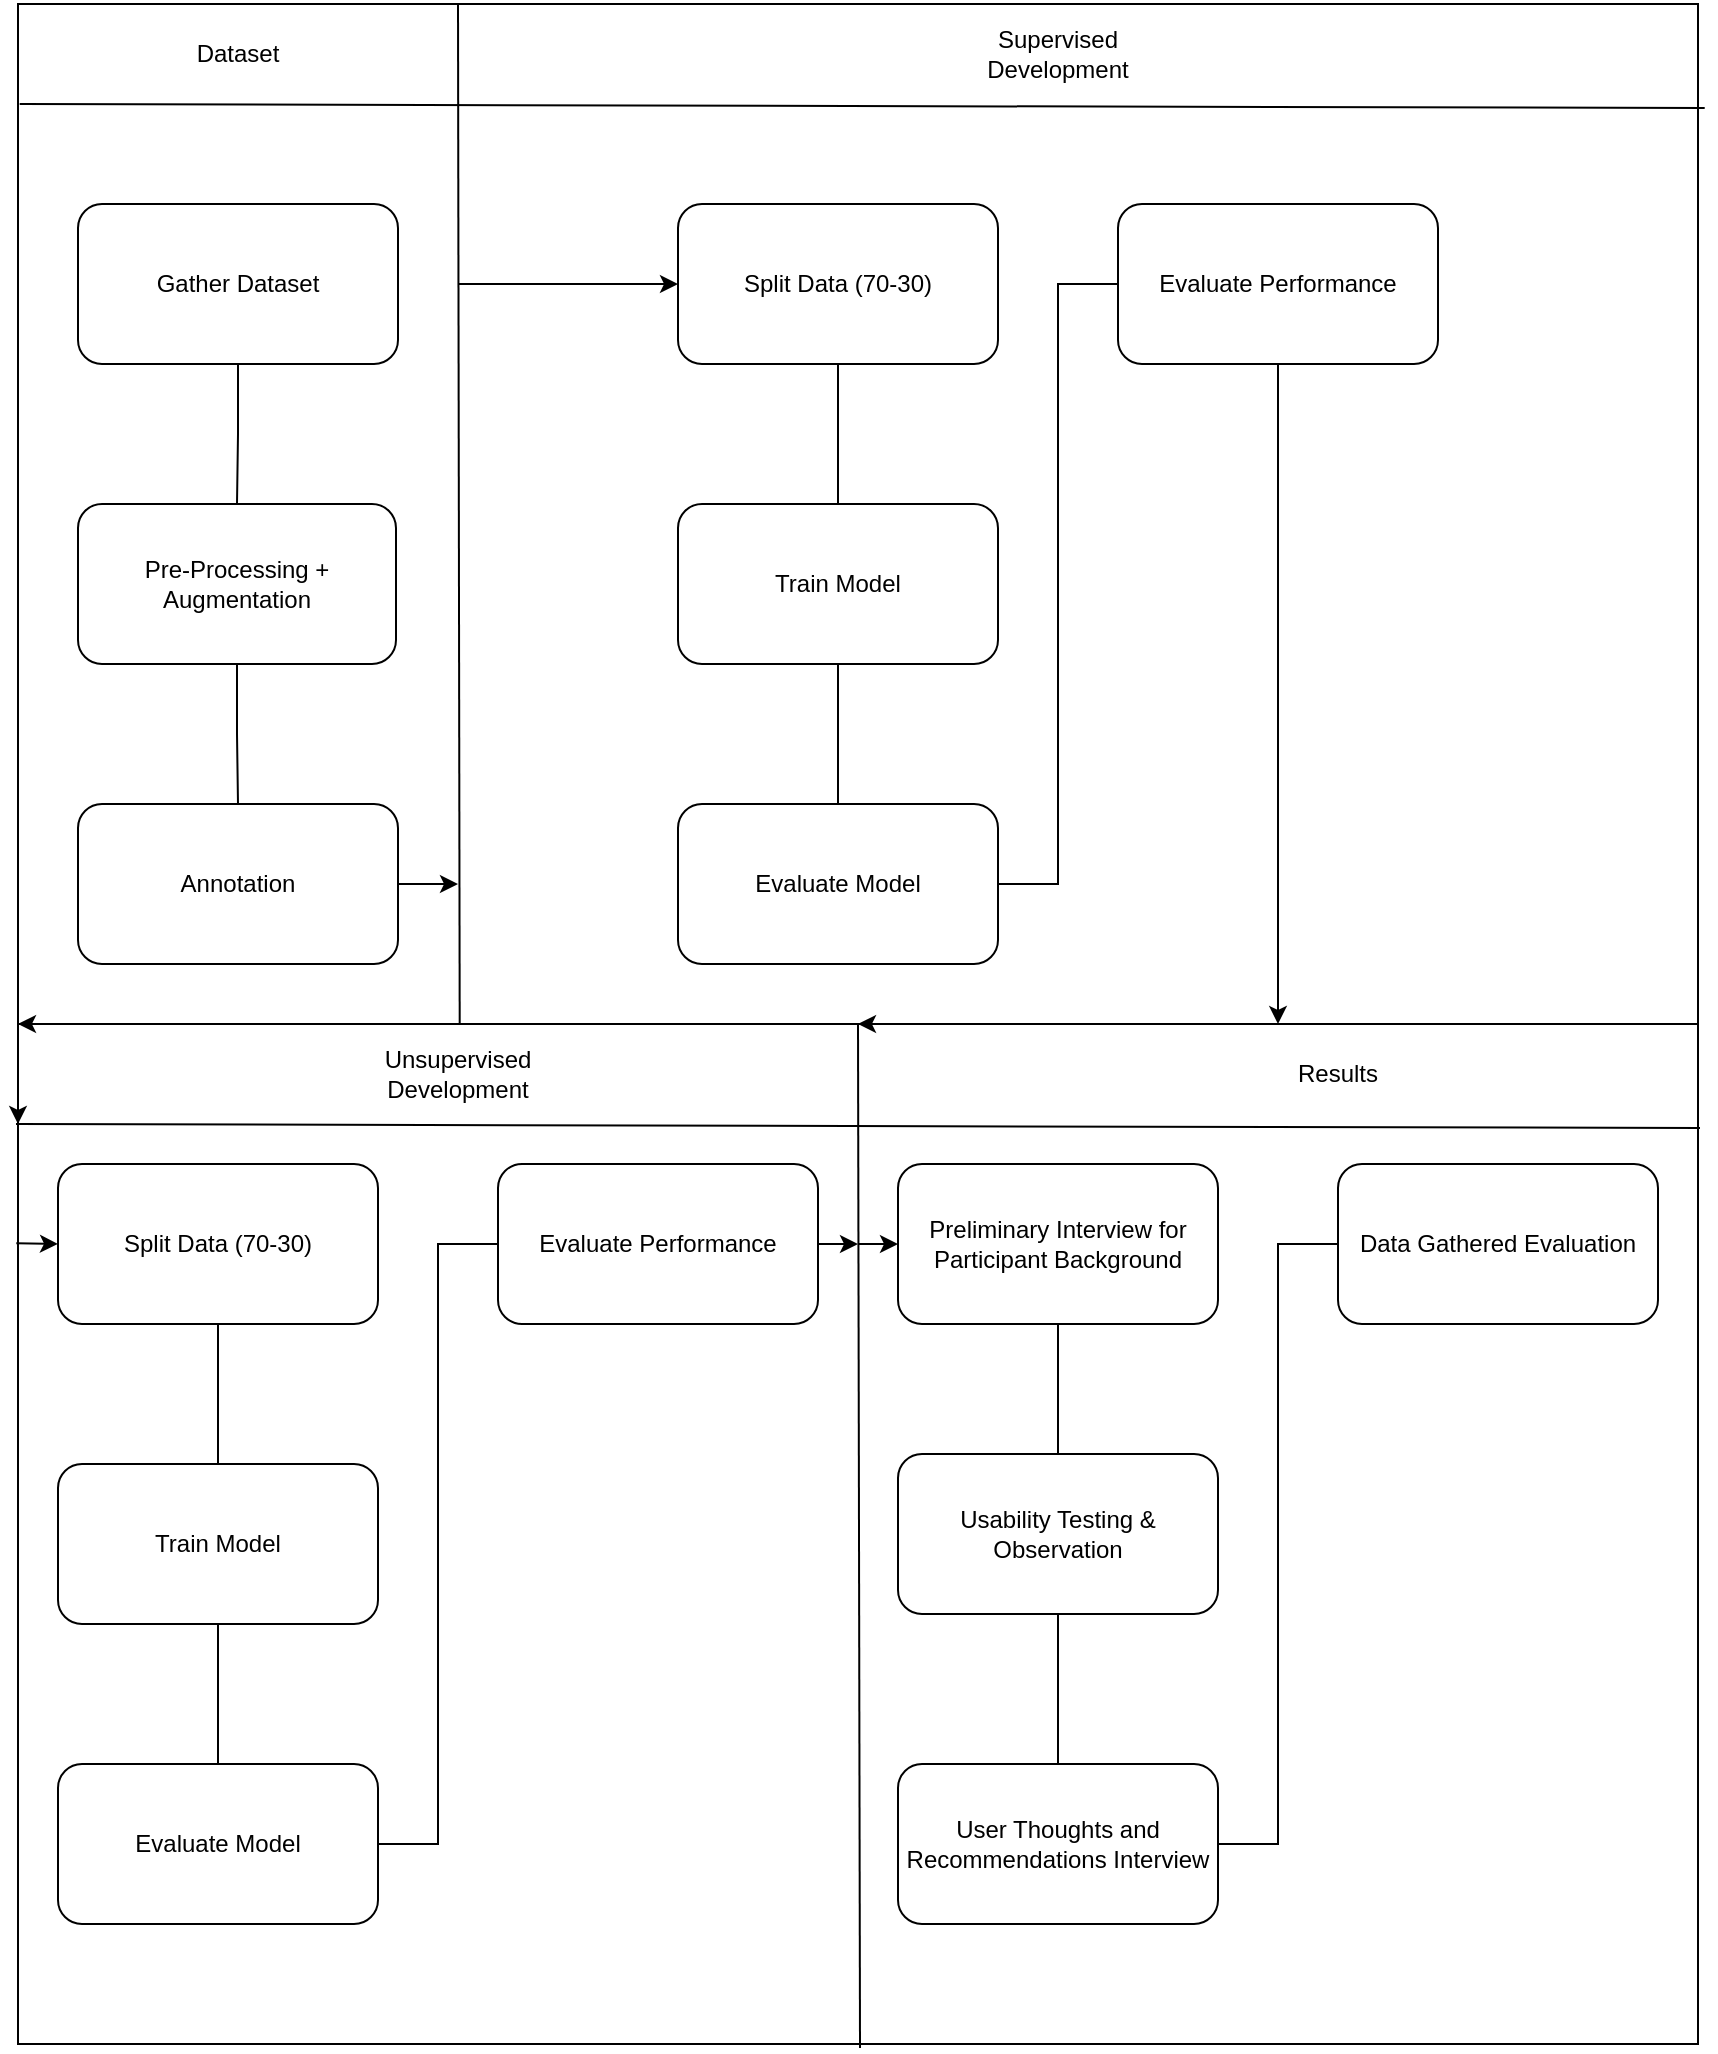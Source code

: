 <mxfile version="20.8.23" type="device"><diagram name="Page-1" id="wF6GeN0vlcxxgiQ5WAXc"><mxGraphModel dx="2440" dy="2127" grid="1" gridSize="10" guides="1" tooltips="1" connect="1" arrows="1" fold="1" page="1" pageScale="1" pageWidth="850" pageHeight="1100" math="0" shadow="0"><root><mxCell id="0"/><mxCell id="1" parent="0"/><mxCell id="FBFjmdSlrPrNTKqBML7K-1" value="" style="rounded=0;whiteSpace=wrap;html=1;" parent="1" vertex="1"><mxGeometry width="840" height="510" as="geometry"/></mxCell><mxCell id="FBFjmdSlrPrNTKqBML7K-2" value="Dataset" style="text;html=1;strokeColor=none;fillColor=none;align=center;verticalAlign=middle;whiteSpace=wrap;rounded=0;" parent="1" vertex="1"><mxGeometry x="60" y="10" width="100" height="30" as="geometry"/></mxCell><mxCell id="W3JskjIOnhizHc7rKrZd-5" style="edgeStyle=orthogonalEdgeStyle;rounded=0;orthogonalLoop=1;jettySize=auto;html=1;exitX=0.5;exitY=1;exitDx=0;exitDy=0;entryX=0.5;entryY=0;entryDx=0;entryDy=0;endArrow=none;endFill=0;" edge="1" parent="1" source="FBFjmdSlrPrNTKqBML7K-3" target="FBFjmdSlrPrNTKqBML7K-5"><mxGeometry relative="1" as="geometry"/></mxCell><mxCell id="FBFjmdSlrPrNTKqBML7K-3" value="Gather Dataset" style="rounded=1;whiteSpace=wrap;html=1;" parent="1" vertex="1"><mxGeometry x="30" y="100" width="160" height="80" as="geometry"/></mxCell><mxCell id="W3JskjIOnhizHc7rKrZd-6" style="edgeStyle=orthogonalEdgeStyle;rounded=0;orthogonalLoop=1;jettySize=auto;html=1;exitX=0.5;exitY=1;exitDx=0;exitDy=0;entryX=0.5;entryY=0;entryDx=0;entryDy=0;endArrow=none;endFill=0;" edge="1" parent="1" source="FBFjmdSlrPrNTKqBML7K-5" target="FBFjmdSlrPrNTKqBML7K-6"><mxGeometry relative="1" as="geometry"/></mxCell><mxCell id="FBFjmdSlrPrNTKqBML7K-5" value="Pre-Processing + Augmentation" style="rounded=1;whiteSpace=wrap;html=1;" parent="1" vertex="1"><mxGeometry x="30" y="250" width="159" height="80" as="geometry"/></mxCell><mxCell id="W3JskjIOnhizHc7rKrZd-7" style="edgeStyle=orthogonalEdgeStyle;rounded=0;orthogonalLoop=1;jettySize=auto;html=1;exitX=1;exitY=0.5;exitDx=0;exitDy=0;endArrow=classic;endFill=1;" edge="1" parent="1" source="FBFjmdSlrPrNTKqBML7K-6"><mxGeometry relative="1" as="geometry"><mxPoint x="220" y="440" as="targetPoint"/></mxGeometry></mxCell><mxCell id="FBFjmdSlrPrNTKqBML7K-6" value="Annotation" style="rounded=1;whiteSpace=wrap;html=1;" parent="1" vertex="1"><mxGeometry x="30" y="400" width="160" height="80" as="geometry"/></mxCell><mxCell id="FBFjmdSlrPrNTKqBML7K-7" value="" style="endArrow=none;html=1;rounded=0;exitX=0.001;exitY=0.098;exitDx=0;exitDy=0;exitPerimeter=0;entryX=1.004;entryY=0.102;entryDx=0;entryDy=0;entryPerimeter=0;" parent="1" source="FBFjmdSlrPrNTKqBML7K-1" target="FBFjmdSlrPrNTKqBML7K-1" edge="1"><mxGeometry width="50" height="50" relative="1" as="geometry"><mxPoint x="400" y="320" as="sourcePoint"/><mxPoint x="450" y="270" as="targetPoint"/></mxGeometry></mxCell><mxCell id="FBFjmdSlrPrNTKqBML7K-8" value="" style="endArrow=none;html=1;rounded=0;exitX=0.346;exitY=1.001;exitDx=0;exitDy=0;exitPerimeter=0;entryX=0.345;entryY=-0.001;entryDx=0;entryDy=0;entryPerimeter=0;" parent="1" edge="1"><mxGeometry width="50" height="50" relative="1" as="geometry"><mxPoint x="220.85" y="510.51" as="sourcePoint"/><mxPoint x="220" y="-0.51" as="targetPoint"/></mxGeometry></mxCell><mxCell id="FBFjmdSlrPrNTKqBML7K-9" value="Supervised Development" style="text;html=1;strokeColor=none;fillColor=none;align=center;verticalAlign=middle;whiteSpace=wrap;rounded=0;" parent="1" vertex="1"><mxGeometry x="470" y="10" width="100" height="30" as="geometry"/></mxCell><mxCell id="W3JskjIOnhizHc7rKrZd-9" style="edgeStyle=orthogonalEdgeStyle;rounded=0;orthogonalLoop=1;jettySize=auto;html=1;exitX=0.5;exitY=1;exitDx=0;exitDy=0;entryX=0.5;entryY=0;entryDx=0;entryDy=0;endArrow=none;endFill=0;" edge="1" parent="1" source="FBFjmdSlrPrNTKqBML7K-10" target="FBFjmdSlrPrNTKqBML7K-11"><mxGeometry relative="1" as="geometry"/></mxCell><mxCell id="FBFjmdSlrPrNTKqBML7K-10" value="Split Data (70-30)" style="rounded=1;whiteSpace=wrap;html=1;" parent="1" vertex="1"><mxGeometry x="330" y="100" width="160" height="80" as="geometry"/></mxCell><mxCell id="W3JskjIOnhizHc7rKrZd-10" style="edgeStyle=orthogonalEdgeStyle;rounded=0;orthogonalLoop=1;jettySize=auto;html=1;exitX=0.5;exitY=1;exitDx=0;exitDy=0;entryX=0.5;entryY=0;entryDx=0;entryDy=0;endArrow=none;endFill=0;" edge="1" parent="1" source="FBFjmdSlrPrNTKqBML7K-11" target="FBFjmdSlrPrNTKqBML7K-12"><mxGeometry relative="1" as="geometry"/></mxCell><mxCell id="FBFjmdSlrPrNTKqBML7K-11" value="Train Model" style="rounded=1;whiteSpace=wrap;html=1;" parent="1" vertex="1"><mxGeometry x="330" y="250" width="160" height="80" as="geometry"/></mxCell><mxCell id="W3JskjIOnhizHc7rKrZd-11" style="edgeStyle=orthogonalEdgeStyle;rounded=0;orthogonalLoop=1;jettySize=auto;html=1;exitX=1;exitY=0.5;exitDx=0;exitDy=0;entryX=0;entryY=0.5;entryDx=0;entryDy=0;endArrow=none;endFill=0;" edge="1" parent="1" source="FBFjmdSlrPrNTKqBML7K-12" target="W3JskjIOnhizHc7rKrZd-2"><mxGeometry relative="1" as="geometry"/></mxCell><mxCell id="FBFjmdSlrPrNTKqBML7K-12" value="Evaluate Model" style="rounded=1;whiteSpace=wrap;html=1;" parent="1" vertex="1"><mxGeometry x="330" y="400" width="160" height="80" as="geometry"/></mxCell><mxCell id="W3JskjIOnhizHc7rKrZd-2" value="Evaluate Performance" style="rounded=1;whiteSpace=wrap;html=1;" vertex="1" parent="1"><mxGeometry x="550" y="100" width="160" height="80" as="geometry"/></mxCell><mxCell id="W3JskjIOnhizHc7rKrZd-8" value="" style="endArrow=classic;html=1;rounded=0;entryX=0;entryY=0.5;entryDx=0;entryDy=0;" edge="1" parent="1" target="FBFjmdSlrPrNTKqBML7K-10"><mxGeometry width="50" height="50" relative="1" as="geometry"><mxPoint x="220" y="140" as="sourcePoint"/><mxPoint x="470" y="250" as="targetPoint"/></mxGeometry></mxCell><mxCell id="W3JskjIOnhizHc7rKrZd-42" value="" style="rounded=0;whiteSpace=wrap;html=1;" vertex="1" parent="1"><mxGeometry y="510" width="840" height="510" as="geometry"/></mxCell><mxCell id="W3JskjIOnhizHc7rKrZd-14" style="edgeStyle=orthogonalEdgeStyle;rounded=0;orthogonalLoop=1;jettySize=auto;html=1;exitX=0.5;exitY=1;exitDx=0;exitDy=0;entryX=0.5;entryY=0;entryDx=0;entryDy=0;endArrow=none;endFill=0;" edge="1" parent="1" source="W3JskjIOnhizHc7rKrZd-15" target="W3JskjIOnhizHc7rKrZd-17"><mxGeometry relative="1" as="geometry"/></mxCell><mxCell id="W3JskjIOnhizHc7rKrZd-15" value="Split Data (70-30)" style="rounded=1;whiteSpace=wrap;html=1;" vertex="1" parent="1"><mxGeometry x="20" y="580" width="160" height="80" as="geometry"/></mxCell><mxCell id="W3JskjIOnhizHc7rKrZd-16" style="edgeStyle=orthogonalEdgeStyle;rounded=0;orthogonalLoop=1;jettySize=auto;html=1;exitX=0.5;exitY=1;exitDx=0;exitDy=0;entryX=0.5;entryY=0;entryDx=0;entryDy=0;endArrow=none;endFill=0;" edge="1" parent="1" source="W3JskjIOnhizHc7rKrZd-17" target="W3JskjIOnhizHc7rKrZd-19"><mxGeometry relative="1" as="geometry"/></mxCell><mxCell id="W3JskjIOnhizHc7rKrZd-17" value="Train Model" style="rounded=1;whiteSpace=wrap;html=1;" vertex="1" parent="1"><mxGeometry x="20" y="730" width="160" height="80" as="geometry"/></mxCell><mxCell id="W3JskjIOnhizHc7rKrZd-18" style="edgeStyle=orthogonalEdgeStyle;rounded=0;orthogonalLoop=1;jettySize=auto;html=1;exitX=1;exitY=0.5;exitDx=0;exitDy=0;entryX=0;entryY=0.5;entryDx=0;entryDy=0;endArrow=none;endFill=0;" edge="1" parent="1" source="W3JskjIOnhizHc7rKrZd-19" target="W3JskjIOnhizHc7rKrZd-21"><mxGeometry relative="1" as="geometry"/></mxCell><mxCell id="W3JskjIOnhizHc7rKrZd-19" value="Evaluate Model" style="rounded=1;whiteSpace=wrap;html=1;" vertex="1" parent="1"><mxGeometry x="20" y="880" width="160" height="80" as="geometry"/></mxCell><mxCell id="W3JskjIOnhizHc7rKrZd-21" value="Evaluate Performance" style="rounded=1;whiteSpace=wrap;html=1;" vertex="1" parent="1"><mxGeometry x="240" y="580" width="160" height="80" as="geometry"/></mxCell><mxCell id="W3JskjIOnhizHc7rKrZd-39" style="edgeStyle=orthogonalEdgeStyle;rounded=0;orthogonalLoop=1;jettySize=auto;html=1;exitX=0.5;exitY=1;exitDx=0;exitDy=0;entryX=0.5;entryY=0;entryDx=0;entryDy=0;endArrow=none;endFill=0;" edge="1" parent="1" source="W3JskjIOnhizHc7rKrZd-34" target="W3JskjIOnhizHc7rKrZd-35"><mxGeometry relative="1" as="geometry"/></mxCell><mxCell id="W3JskjIOnhizHc7rKrZd-34" value="Preliminary Interview for Participant Background" style="rounded=1;whiteSpace=wrap;html=1;" vertex="1" parent="1"><mxGeometry x="440" y="580" width="160" height="80" as="geometry"/></mxCell><mxCell id="W3JskjIOnhizHc7rKrZd-40" style="edgeStyle=orthogonalEdgeStyle;rounded=0;orthogonalLoop=1;jettySize=auto;html=1;exitX=0.5;exitY=1;exitDx=0;exitDy=0;entryX=0.5;entryY=0;entryDx=0;entryDy=0;endArrow=none;endFill=0;" edge="1" parent="1" source="W3JskjIOnhizHc7rKrZd-35" target="W3JskjIOnhizHc7rKrZd-36"><mxGeometry relative="1" as="geometry"/></mxCell><mxCell id="W3JskjIOnhizHc7rKrZd-35" value="Usability Testing &amp;amp; Observation" style="rounded=1;whiteSpace=wrap;html=1;" vertex="1" parent="1"><mxGeometry x="440" y="725" width="160" height="80" as="geometry"/></mxCell><mxCell id="W3JskjIOnhizHc7rKrZd-41" style="edgeStyle=orthogonalEdgeStyle;rounded=0;orthogonalLoop=1;jettySize=auto;html=1;exitX=1;exitY=0.5;exitDx=0;exitDy=0;entryX=0;entryY=0.5;entryDx=0;entryDy=0;endArrow=none;endFill=0;" edge="1" parent="1" source="W3JskjIOnhizHc7rKrZd-36" target="W3JskjIOnhizHc7rKrZd-37"><mxGeometry relative="1" as="geometry"/></mxCell><mxCell id="W3JskjIOnhizHc7rKrZd-36" value="User Thoughts and Recommendations Interview" style="rounded=1;whiteSpace=wrap;html=1;" vertex="1" parent="1"><mxGeometry x="440" y="880" width="160" height="80" as="geometry"/></mxCell><mxCell id="W3JskjIOnhizHc7rKrZd-37" value="Data Gathered Evaluation" style="rounded=1;whiteSpace=wrap;html=1;" vertex="1" parent="1"><mxGeometry x="660" y="580" width="160" height="80" as="geometry"/></mxCell><mxCell id="W3JskjIOnhizHc7rKrZd-33" value="Results" style="text;html=1;strokeColor=none;fillColor=none;align=center;verticalAlign=middle;whiteSpace=wrap;rounded=0;" vertex="1" parent="1"><mxGeometry x="610" y="520" width="100" height="30" as="geometry"/></mxCell><mxCell id="W3JskjIOnhizHc7rKrZd-1" value="Unsupervised Development" style="text;html=1;strokeColor=none;fillColor=none;align=center;verticalAlign=middle;whiteSpace=wrap;rounded=0;" vertex="1" parent="1"><mxGeometry x="170" y="520" width="100" height="30" as="geometry"/></mxCell><mxCell id="W3JskjIOnhizHc7rKrZd-32" value="" style="endArrow=none;html=1;rounded=0;exitX=0.346;exitY=1.001;exitDx=0;exitDy=0;exitPerimeter=0;entryX=0.345;entryY=-0.001;entryDx=0;entryDy=0;entryPerimeter=0;" edge="1" parent="1"><mxGeometry width="50" height="50" relative="1" as="geometry"><mxPoint x="421" y="1022" as="sourcePoint"/><mxPoint x="420" y="510" as="targetPoint"/></mxGeometry></mxCell><mxCell id="W3JskjIOnhizHc7rKrZd-43" value="" style="endArrow=none;html=1;rounded=0;exitX=0.001;exitY=0.098;exitDx=0;exitDy=0;exitPerimeter=0;entryX=1.004;entryY=0.102;entryDx=0;entryDy=0;entryPerimeter=0;" edge="1" parent="1"><mxGeometry width="50" height="50" relative="1" as="geometry"><mxPoint x="-1" y="560" as="sourcePoint"/><mxPoint x="841" y="562" as="targetPoint"/></mxGeometry></mxCell><mxCell id="W3JskjIOnhizHc7rKrZd-44" style="edgeStyle=orthogonalEdgeStyle;rounded=0;orthogonalLoop=1;jettySize=auto;html=1;exitX=0.5;exitY=1;exitDx=0;exitDy=0;entryX=0.75;entryY=1;entryDx=0;entryDy=0;endArrow=classic;endFill=1;" edge="1" parent="1" source="W3JskjIOnhizHc7rKrZd-2" target="FBFjmdSlrPrNTKqBML7K-1"><mxGeometry relative="1" as="geometry"><Array as="points"><mxPoint x="630" y="310"/><mxPoint x="630" y="310"/></Array></mxGeometry></mxCell><mxCell id="W3JskjIOnhizHc7rKrZd-45" value="" style="endArrow=classic;html=1;rounded=0;exitX=1;exitY=1;exitDx=0;exitDy=0;entryX=0.5;entryY=1;entryDx=0;entryDy=0;" edge="1" parent="1" source="FBFjmdSlrPrNTKqBML7K-1" target="FBFjmdSlrPrNTKqBML7K-1"><mxGeometry width="50" height="50" relative="1" as="geometry"><mxPoint x="700" y="490" as="sourcePoint"/><mxPoint x="750" y="440" as="targetPoint"/></mxGeometry></mxCell><mxCell id="W3JskjIOnhizHc7rKrZd-46" value="" style="endArrow=classic;html=1;rounded=0;exitX=0.5;exitY=0;exitDx=0;exitDy=0;entryX=0;entryY=0;entryDx=0;entryDy=0;" edge="1" parent="1" source="W3JskjIOnhizHc7rKrZd-42" target="W3JskjIOnhizHc7rKrZd-42"><mxGeometry width="50" height="50" relative="1" as="geometry"><mxPoint x="700" y="690" as="sourcePoint"/><mxPoint x="750" y="640" as="targetPoint"/></mxGeometry></mxCell><mxCell id="W3JskjIOnhizHc7rKrZd-48" value="" style="endArrow=classic;html=1;rounded=0;exitX=-0.001;exitY=0.215;exitDx=0;exitDy=0;exitPerimeter=0;entryX=0;entryY=0.5;entryDx=0;entryDy=0;" edge="1" parent="1" source="W3JskjIOnhizHc7rKrZd-42" target="W3JskjIOnhizHc7rKrZd-15"><mxGeometry width="50" height="50" relative="1" as="geometry"><mxPoint x="700" y="690" as="sourcePoint"/><mxPoint x="70" y="630" as="targetPoint"/></mxGeometry></mxCell><mxCell id="W3JskjIOnhizHc7rKrZd-51" value="" style="endArrow=classic;html=1;rounded=0;exitX=1;exitY=0.5;exitDx=0;exitDy=0;" edge="1" parent="1" source="W3JskjIOnhizHc7rKrZd-21"><mxGeometry width="50" height="50" relative="1" as="geometry"><mxPoint x="360" y="720" as="sourcePoint"/><mxPoint x="420" y="620" as="targetPoint"/></mxGeometry></mxCell><mxCell id="W3JskjIOnhizHc7rKrZd-52" value="" style="endArrow=classic;html=1;rounded=0;entryX=0;entryY=0.5;entryDx=0;entryDy=0;" edge="1" parent="1" target="W3JskjIOnhizHc7rKrZd-34"><mxGeometry width="50" height="50" relative="1" as="geometry"><mxPoint x="420" y="620" as="sourcePoint"/><mxPoint x="410" y="670" as="targetPoint"/></mxGeometry></mxCell><mxCell id="W3JskjIOnhizHc7rKrZd-53" value="" style="endArrow=classic;html=1;rounded=0;exitX=0;exitY=0;exitDx=0;exitDy=0;" edge="1" parent="1" source="W3JskjIOnhizHc7rKrZd-42"><mxGeometry width="50" height="50" relative="1" as="geometry"><mxPoint x="360" y="550" as="sourcePoint"/><mxPoint y="560" as="targetPoint"/></mxGeometry></mxCell></root></mxGraphModel></diagram></mxfile>